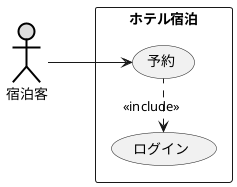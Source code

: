 @startuml ホテル宿泊予約
 left to right direction
 actor 宿泊客#DDDDDD;line:black;line.bold;
 rectangle ホテル宿泊{
    usecase 予約
    usecase ログイン

 }
    宿泊客 --> 予約
    ログイン<.予約 : << include >>
@enduml